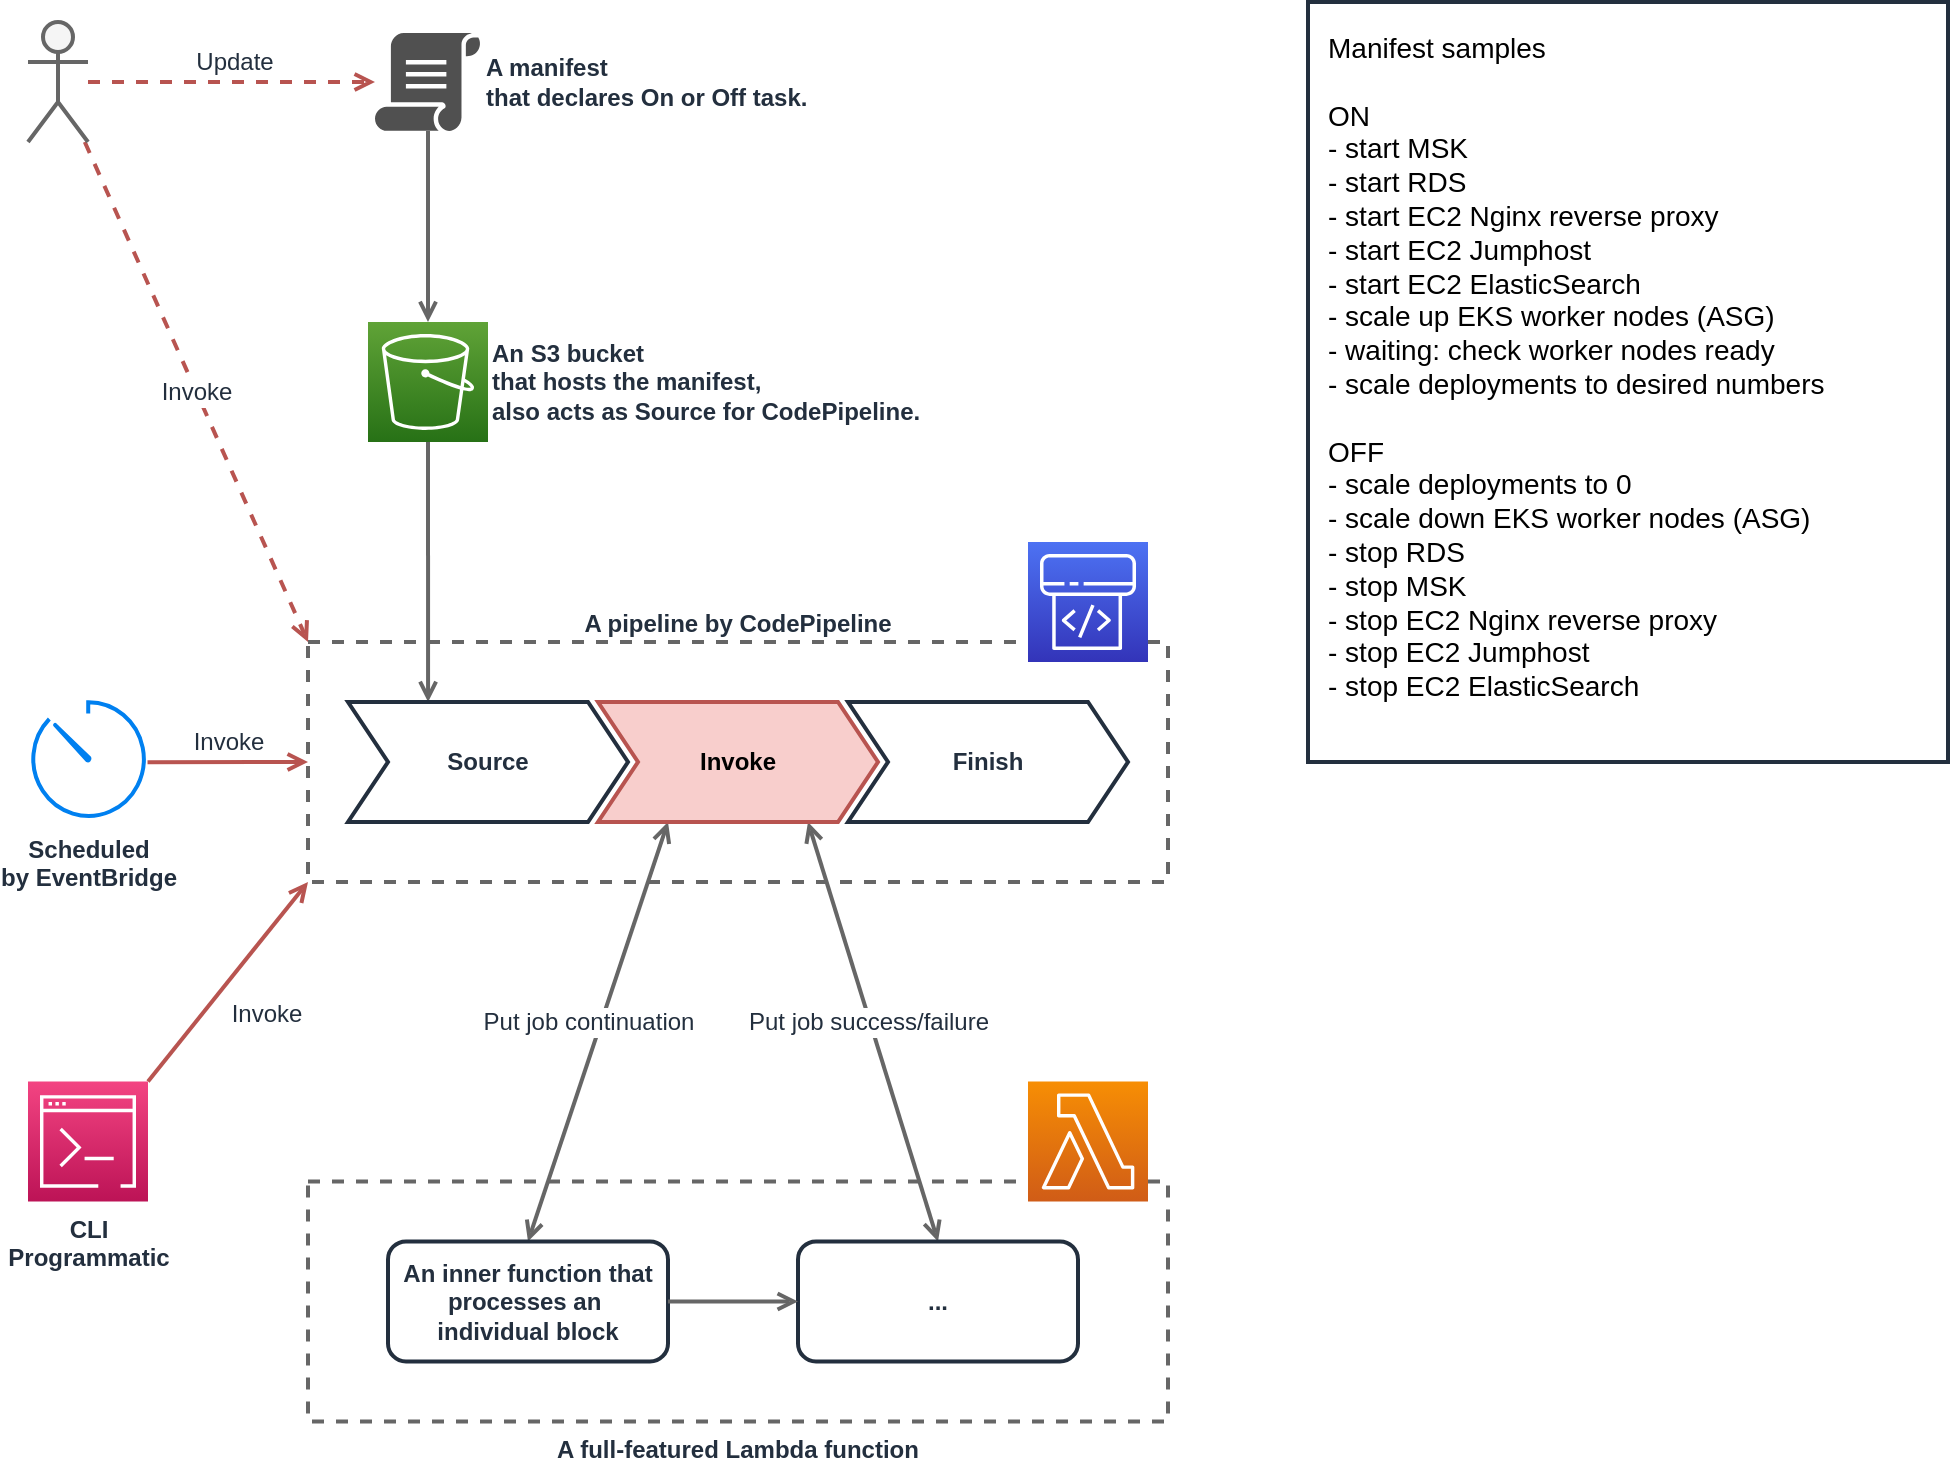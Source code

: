 <mxfile version="16.1.2" type="device"><diagram id="iAHAsd51bTHhWuhM6Zsm" name="solution-01"><mxGraphModel dx="1422" dy="865" grid="1" gridSize="10" guides="1" tooltips="1" connect="1" arrows="1" fold="1" page="1" pageScale="1" pageWidth="827" pageHeight="1169" math="0" shadow="0"><root><mxCell id="zRdzlGqHGPt13y1QcxCd-0"/><mxCell id="zRdzlGqHGPt13y1QcxCd-1" parent="zRdzlGqHGPt13y1QcxCd-0"/><mxCell id="zRdzlGqHGPt13y1QcxCd-2" value="A pipeline by CodePipeline" style="rounded=1;whiteSpace=wrap;html=1;strokeColor=#666666;strokeWidth=2;fontStyle=1;dashed=1;fillColor=none;arcSize=0;labelPosition=center;verticalLabelPosition=top;align=center;verticalAlign=bottom;fontColor=#232F3E;" vertex="1" parent="zRdzlGqHGPt13y1QcxCd-1"><mxGeometry x="220" y="400" width="430" height="120" as="geometry"/></mxCell><mxCell id="zRdzlGqHGPt13y1QcxCd-3" value="Invoke" style="rounded=0;orthogonalLoop=1;jettySize=auto;html=1;fontSize=12;fontColor=#232F3E;strokeWidth=2;endArrow=open;endFill=0;strokeColor=#b85450;entryX=0;entryY=0;entryDx=0;entryDy=0;fillColor=#f8cecc;dashed=1;" edge="1" parent="zRdzlGqHGPt13y1QcxCd-1" source="zRdzlGqHGPt13y1QcxCd-4" target="zRdzlGqHGPt13y1QcxCd-2"><mxGeometry relative="1" as="geometry"><mxPoint x="290" y="154.5" as="sourcePoint"/><mxPoint x="250" y="400" as="targetPoint"/></mxGeometry></mxCell><mxCell id="zRdzlGqHGPt13y1QcxCd-4" value="" style="shape=umlActor;verticalLabelPosition=bottom;verticalAlign=top;html=1;outlineConnect=0;strokeWidth=2;strokeColor=#666666;fontStyle=1;fillColor=#f5f5f5;fontColor=#232F3E;" vertex="1" parent="zRdzlGqHGPt13y1QcxCd-1"><mxGeometry x="80" y="90" width="30" height="60" as="geometry"/></mxCell><mxCell id="zRdzlGqHGPt13y1QcxCd-5" value="Scheduled&lt;br&gt;by EventBridge" style="html=1;verticalLabelPosition=bottom;align=center;labelBackgroundColor=#ffffff;verticalAlign=top;strokeWidth=2;strokeColor=#0080F0;shadow=0;dashed=0;shape=mxgraph.ios7.icons.gauge;aspect=fixed;fontStyle=1;fontColor=#232F3E;" vertex="1" parent="zRdzlGqHGPt13y1QcxCd-1"><mxGeometry x="80" y="430" width="60" height="60" as="geometry"/></mxCell><mxCell id="zRdzlGqHGPt13y1QcxCd-6" value="A manifest&lt;br&gt;that declares On or Off task." style="sketch=0;pointerEvents=1;shadow=0;dashed=0;html=1;strokeColor=none;fillColor=#505050;labelPosition=right;verticalLabelPosition=middle;verticalAlign=middle;outlineConnect=0;align=left;shape=mxgraph.office.concepts.script;fontStyle=1;fontColor=#232F3E;" vertex="1" parent="zRdzlGqHGPt13y1QcxCd-1"><mxGeometry x="253.5" y="95.5" width="53" height="49" as="geometry"/></mxCell><mxCell id="zRdzlGqHGPt13y1QcxCd-7" value="An S3 bucket&lt;br&gt;that hosts the manifest,&lt;br&gt;also acts as Source for CodePipeline." style="sketch=0;points=[[0,0,0],[0.25,0,0],[0.5,0,0],[0.75,0,0],[1,0,0],[0,1,0],[0.25,1,0],[0.5,1,0],[0.75,1,0],[1,1,0],[0,0.25,0],[0,0.5,0],[0,0.75,0],[1,0.25,0],[1,0.5,0],[1,0.75,0]];outlineConnect=0;fontColor=#232F3E;gradientColor=#60A337;gradientDirection=north;fillColor=#277116;strokeColor=#ffffff;dashed=0;verticalLabelPosition=middle;verticalAlign=middle;align=left;html=1;fontSize=12;fontStyle=1;aspect=fixed;shape=mxgraph.aws4.resourceIcon;resIcon=mxgraph.aws4.s3;labelPosition=right;" vertex="1" parent="zRdzlGqHGPt13y1QcxCd-1"><mxGeometry x="250" y="240" width="60" height="60" as="geometry"/></mxCell><mxCell id="zRdzlGqHGPt13y1QcxCd-8" style="rounded=0;orthogonalLoop=1;jettySize=auto;html=1;fontSize=14;fontColor=#232F3E;strokeWidth=2;endArrow=open;endFill=0;strokeColor=#666666;entryX=0.5;entryY=0;entryDx=0;entryDy=0;entryPerimeter=0;" edge="1" parent="zRdzlGqHGPt13y1QcxCd-1" source="zRdzlGqHGPt13y1QcxCd-6" target="zRdzlGqHGPt13y1QcxCd-7"><mxGeometry relative="1" as="geometry"><mxPoint x="93.5" y="495.5" as="sourcePoint"/><mxPoint x="213.5" y="495.5" as="targetPoint"/></mxGeometry></mxCell><mxCell id="zRdzlGqHGPt13y1QcxCd-9" style="rounded=0;orthogonalLoop=1;jettySize=auto;html=1;fontSize=14;fontColor=#232F3E;strokeWidth=2;endArrow=open;endFill=0;strokeColor=#666666;exitX=0.5;exitY=1;exitDx=0;exitDy=0;exitPerimeter=0;entryX=0.286;entryY=0;entryDx=0;entryDy=0;entryPerimeter=0;" edge="1" parent="zRdzlGqHGPt13y1QcxCd-1" source="zRdzlGqHGPt13y1QcxCd-7" target="zRdzlGqHGPt13y1QcxCd-22"><mxGeometry relative="1" as="geometry"><mxPoint x="310" y="345.5" as="sourcePoint"/><mxPoint x="280" y="400" as="targetPoint"/></mxGeometry></mxCell><mxCell id="zRdzlGqHGPt13y1QcxCd-10" value="Invoke" style="rounded=0;orthogonalLoop=1;jettySize=auto;html=1;fontSize=12;fontColor=#232F3E;strokeWidth=2;endArrow=open;endFill=0;strokeColor=#b85450;entryX=0;entryY=0.5;entryDx=0;entryDy=0;exitX=0.996;exitY=0.502;exitDx=0;exitDy=0;exitPerimeter=0;fillColor=#f8cecc;labelBackgroundColor=none;" edge="1" parent="zRdzlGqHGPt13y1QcxCd-1" source="zRdzlGqHGPt13y1QcxCd-5" target="zRdzlGqHGPt13y1QcxCd-2"><mxGeometry x="0.003" y="10" relative="1" as="geometry"><mxPoint x="-90" y="335.5" as="sourcePoint"/><mxPoint x="250" y="430" as="targetPoint"/><mxPoint as="offset"/></mxGeometry></mxCell><mxCell id="zRdzlGqHGPt13y1QcxCd-11" value="Update" style="rounded=0;orthogonalLoop=1;jettySize=auto;html=1;fontSize=12;fontColor=#232F3E;strokeWidth=2;endArrow=open;endFill=0;strokeColor=#b85450;fillColor=#f8cecc;dashed=1;" edge="1" parent="zRdzlGqHGPt13y1QcxCd-1" source="zRdzlGqHGPt13y1QcxCd-4" target="zRdzlGqHGPt13y1QcxCd-6"><mxGeometry x="0.012" y="10" relative="1" as="geometry"><mxPoint x="135" y="160" as="sourcePoint"/><mxPoint x="260" y="425.5" as="targetPoint"/><mxPoint as="offset"/></mxGeometry></mxCell><mxCell id="zRdzlGqHGPt13y1QcxCd-12" value="Put job continuation" style="rounded=0;orthogonalLoop=1;jettySize=auto;html=1;fontSize=12;fontColor=#232F3E;strokeWidth=2;endArrow=open;endFill=0;strokeColor=#666666;exitX=0.25;exitY=1;exitDx=0;exitDy=0;startArrow=open;startFill=0;entryX=0.5;entryY=0;entryDx=0;entryDy=0;" edge="1" parent="zRdzlGqHGPt13y1QcxCd-1" source="zRdzlGqHGPt13y1QcxCd-18" target="zRdzlGqHGPt13y1QcxCd-15"><mxGeometry x="-0.027" y="-6" relative="1" as="geometry"><mxPoint x="350" y="540" as="sourcePoint"/><mxPoint x="370" y="640" as="targetPoint"/><mxPoint as="offset"/></mxGeometry></mxCell><mxCell id="zRdzlGqHGPt13y1QcxCd-13" value="A full-featured Lambda function" style="rounded=1;whiteSpace=wrap;html=1;strokeColor=#666666;strokeWidth=2;fontStyle=1;dashed=1;fillColor=none;arcSize=0;labelPosition=center;verticalLabelPosition=bottom;align=center;verticalAlign=top;fontColor=#232F3E;" vertex="1" parent="zRdzlGqHGPt13y1QcxCd-1"><mxGeometry x="220" y="669.71" width="430" height="120" as="geometry"/></mxCell><mxCell id="zRdzlGqHGPt13y1QcxCd-14" value="" style="sketch=0;points=[[0,0,0],[0.25,0,0],[0.5,0,0],[0.75,0,0],[1,0,0],[0,1,0],[0.25,1,0],[0.5,1,0],[0.75,1,0],[1,1,0],[0,0.25,0],[0,0.5,0],[0,0.75,0],[1,0.25,0],[1,0.5,0],[1,0.75,0]];outlineConnect=0;fontColor=#232F3E;gradientColor=#F78E04;gradientDirection=north;fillColor=#D05C17;strokeColor=#ffffff;dashed=0;verticalLabelPosition=bottom;verticalAlign=top;align=center;html=1;fontSize=12;fontStyle=0;aspect=fixed;shape=mxgraph.aws4.resourceIcon;resIcon=mxgraph.aws4.lambda;labelBackgroundColor=none;" vertex="1" parent="zRdzlGqHGPt13y1QcxCd-1"><mxGeometry x="580" y="619.71" width="60" height="60" as="geometry"/></mxCell><mxCell id="zRdzlGqHGPt13y1QcxCd-15" value="An inner function that processes an&amp;nbsp; individual block" style="rounded=1;whiteSpace=wrap;html=1;strokeColor=#232F3E;strokeWidth=2;fontStyle=1;fontColor=#232F3E;" vertex="1" parent="zRdzlGqHGPt13y1QcxCd-1"><mxGeometry x="260" y="699.71" width="140" height="60" as="geometry"/></mxCell><mxCell id="zRdzlGqHGPt13y1QcxCd-16" value="&lt;span style=&quot;font-size: 12px; text-align: left;&quot;&gt;Put job success/failure&lt;/span&gt;" style="rounded=0;orthogonalLoop=1;jettySize=auto;html=1;fontSize=12;fontColor=#232F3E;strokeWidth=2;endArrow=open;endFill=0;strokeColor=#666666;exitX=0.75;exitY=1;exitDx=0;exitDy=0;startArrow=open;startFill=0;entryX=0.5;entryY=0;entryDx=0;entryDy=0;labelBackgroundColor=default;" edge="1" parent="zRdzlGqHGPt13y1QcxCd-1" source="zRdzlGqHGPt13y1QcxCd-18" target="zRdzlGqHGPt13y1QcxCd-17"><mxGeometry x="-0.049" y="-1" relative="1" as="geometry"><mxPoint x="470" y="489" as="sourcePoint"/><mxPoint x="655" y="709" as="targetPoint"/><mxPoint as="offset"/></mxGeometry></mxCell><mxCell id="zRdzlGqHGPt13y1QcxCd-17" value="..." style="rounded=1;whiteSpace=wrap;html=1;strokeColor=#232F3E;strokeWidth=2;fontStyle=1;fontColor=#232F3E;" vertex="1" parent="zRdzlGqHGPt13y1QcxCd-1"><mxGeometry x="465" y="699.71" width="140" height="60" as="geometry"/></mxCell><mxCell id="zRdzlGqHGPt13y1QcxCd-18" value="&lt;span style=&quot;font-weight: 700&quot;&gt;Invoke&lt;/span&gt;" style="shape=step;perimeter=stepPerimeter;whiteSpace=wrap;html=1;fixedSize=1;labelBackgroundColor=none;fontSize=12;strokeColor=#b85450;strokeWidth=2;fillColor=#f8cecc;" vertex="1" parent="zRdzlGqHGPt13y1QcxCd-1"><mxGeometry x="365" y="430" width="140" height="60" as="geometry"/></mxCell><mxCell id="zRdzlGqHGPt13y1QcxCd-19" style="rounded=0;orthogonalLoop=1;jettySize=auto;html=1;fontSize=14;fontColor=#232F3E;strokeWidth=2;endArrow=open;endFill=0;strokeColor=#666666;exitX=1;exitY=0.5;exitDx=0;exitDy=0;entryX=0;entryY=0.5;entryDx=0;entryDy=0;" edge="1" parent="zRdzlGqHGPt13y1QcxCd-1" source="zRdzlGqHGPt13y1QcxCd-15" target="zRdzlGqHGPt13y1QcxCd-17"><mxGeometry relative="1" as="geometry"><mxPoint x="115" y="629.71" as="sourcePoint"/><mxPoint x="115" y="729.71" as="targetPoint"/></mxGeometry></mxCell><mxCell id="zRdzlGqHGPt13y1QcxCd-20" value="&lt;span style=&quot;font-weight: 700&quot;&gt;Finish&lt;/span&gt;" style="shape=step;perimeter=stepPerimeter;whiteSpace=wrap;html=1;fixedSize=1;labelBackgroundColor=none;fontSize=12;strokeColor=#232F3E;strokeWidth=2;fillColor=none;fontColor=#232F3E;" vertex="1" parent="zRdzlGqHGPt13y1QcxCd-1"><mxGeometry x="490" y="430" width="140" height="60" as="geometry"/></mxCell><mxCell id="zRdzlGqHGPt13y1QcxCd-21" value="" style="sketch=0;points=[[0,0,0],[0.25,0,0],[0.5,0,0],[0.75,0,0],[1,0,0],[0,1,0],[0.25,1,0],[0.5,1,0],[0.75,1,0],[1,1,0],[0,0.25,0],[0,0.5,0],[0,0.75,0],[1,0.25,0],[1,0.5,0],[1,0.75,0]];outlineConnect=0;fontColor=#232F3E;gradientColor=#4D72F3;gradientDirection=north;fillColor=#3334B9;strokeColor=#ffffff;dashed=0;verticalLabelPosition=middle;verticalAlign=middle;align=left;html=1;fontSize=12;fontStyle=1;aspect=fixed;shape=mxgraph.aws4.resourceIcon;resIcon=mxgraph.aws4.codepipeline;labelPosition=right;" vertex="1" parent="zRdzlGqHGPt13y1QcxCd-1"><mxGeometry x="580" y="350" width="60" height="60" as="geometry"/></mxCell><mxCell id="zRdzlGqHGPt13y1QcxCd-22" value="&lt;span style=&quot;font-weight: 700&quot;&gt;Source&lt;/span&gt;" style="shape=step;perimeter=stepPerimeter;whiteSpace=wrap;html=1;fixedSize=1;labelBackgroundColor=none;fontSize=12;strokeColor=#232F3E;strokeWidth=2;fillColor=none;fontColor=#232F3E;" vertex="1" parent="zRdzlGqHGPt13y1QcxCd-1"><mxGeometry x="240" y="430" width="140" height="60" as="geometry"/></mxCell><mxCell id="zRdzlGqHGPt13y1QcxCd-23" value="CLI&lt;br&gt;Programmatic" style="sketch=0;points=[[0,0,0],[0.25,0,0],[0.5,0,0],[0.75,0,0],[1,0,0],[0,1,0],[0.25,1,0],[0.5,1,0],[0.75,1,0],[1,1,0],[0,0.25,0],[0,0.5,0],[0,0.75,0],[1,0.25,0],[1,0.5,0],[1,0.75,0]];points=[[0,0,0],[0.25,0,0],[0.5,0,0],[0.75,0,0],[1,0,0],[0,1,0],[0.25,1,0],[0.5,1,0],[0.75,1,0],[1,1,0],[0,0.25,0],[0,0.5,0],[0,0.75,0],[1,0.25,0],[1,0.5,0],[1,0.75,0]];outlineConnect=0;fontColor=#232F3E;gradientColor=#F34482;gradientDirection=north;fillColor=#BC1356;strokeColor=#ffffff;dashed=0;verticalLabelPosition=bottom;verticalAlign=top;align=center;html=1;fontSize=12;fontStyle=1;aspect=fixed;shape=mxgraph.aws4.resourceIcon;resIcon=mxgraph.aws4.command_line_interface;labelBackgroundColor=none;" vertex="1" parent="zRdzlGqHGPt13y1QcxCd-1"><mxGeometry x="80" y="619.71" width="60" height="60" as="geometry"/></mxCell><mxCell id="zRdzlGqHGPt13y1QcxCd-24" value="Invoke" style="rounded=0;orthogonalLoop=1;jettySize=auto;html=1;fontSize=12;fontColor=#232F3E;strokeWidth=2;endArrow=open;endFill=0;strokeColor=#b85450;entryX=0;entryY=1;entryDx=0;entryDy=0;exitX=1;exitY=0;exitDx=0;exitDy=0;exitPerimeter=0;fillColor=#f8cecc;labelBackgroundColor=none;" edge="1" parent="zRdzlGqHGPt13y1QcxCd-1" source="zRdzlGqHGPt13y1QcxCd-23" target="zRdzlGqHGPt13y1QcxCd-2"><mxGeometry x="-0.005" y="-25" relative="1" as="geometry"><mxPoint x="149.76" y="470.12" as="sourcePoint"/><mxPoint x="230" y="470" as="targetPoint"/><mxPoint as="offset"/></mxGeometry></mxCell><mxCell id="zRdzlGqHGPt13y1QcxCd-25" value="Manifest samples&lt;br style=&quot;font-size: 14px;&quot;&gt;&lt;br style=&quot;font-size: 14px;&quot;&gt;ON&lt;br style=&quot;font-size: 14px;&quot;&gt;- start MSK&lt;br style=&quot;font-size: 14px;&quot;&gt;- start RDS&lt;br style=&quot;font-size: 14px;&quot;&gt;- start EC2 Nginx reverse proxy&lt;br style=&quot;font-size: 14px;&quot;&gt;- start EC2 Jumphost&lt;br style=&quot;font-size: 14px;&quot;&gt;- start EC2 ElasticSearch&lt;br style=&quot;font-size: 14px;&quot;&gt;- scale up EKS worker nodes (ASG)&lt;br style=&quot;font-size: 14px;&quot;&gt;- waiting: check worker nodes ready&lt;br style=&quot;font-size: 14px;&quot;&gt;- scale deployments to desired numbers&lt;br style=&quot;font-size: 14px;&quot;&gt;&lt;br style=&quot;font-size: 14px;&quot;&gt;OFF&lt;br style=&quot;font-size: 14px;&quot;&gt;- scale deployments to 0&lt;br style=&quot;font-size: 14px;&quot;&gt;- scale down EKS worker nodes (ASG)&lt;br style=&quot;font-size: 14px;&quot;&gt;- stop RDS&lt;br style=&quot;font-size: 14px;&quot;&gt;- stop MSK&lt;br style=&quot;font-size: 14px;&quot;&gt;- stop EC2 Nginx reverse proxy&lt;br style=&quot;font-size: 14px;&quot;&gt;- stop EC2 Jumphost&lt;br style=&quot;font-size: 14px;&quot;&gt;- stop EC2 ElasticSearch" style="text;html=1;strokeColor=#232F3E;fillColor=default;align=left;verticalAlign=top;whiteSpace=wrap;rounded=0;horizontal=1;fontSize=14;strokeWidth=2;arcSize=0;spacing=10;" vertex="1" parent="zRdzlGqHGPt13y1QcxCd-1"><mxGeometry x="720" y="80" width="320" height="380" as="geometry"/></mxCell></root></mxGraphModel></diagram></mxfile>